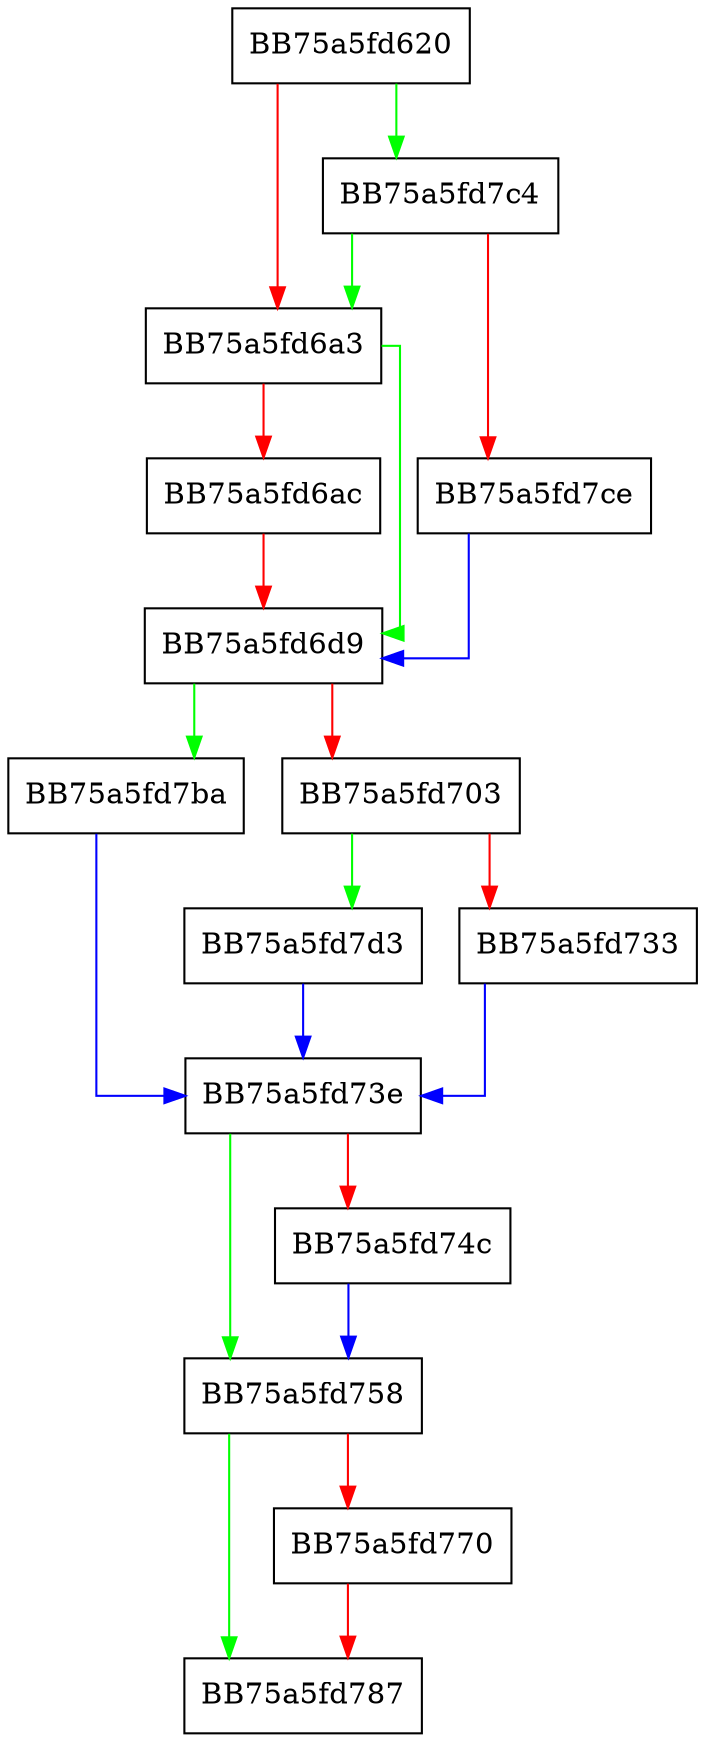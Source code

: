 digraph ADVAPI32_DLL_RegSetValueExW {
  node [shape="box"];
  graph [splines=ortho];
  BB75a5fd620 -> BB75a5fd7c4 [color="green"];
  BB75a5fd620 -> BB75a5fd6a3 [color="red"];
  BB75a5fd6a3 -> BB75a5fd6d9 [color="green"];
  BB75a5fd6a3 -> BB75a5fd6ac [color="red"];
  BB75a5fd6ac -> BB75a5fd6d9 [color="red"];
  BB75a5fd6d9 -> BB75a5fd7ba [color="green"];
  BB75a5fd6d9 -> BB75a5fd703 [color="red"];
  BB75a5fd703 -> BB75a5fd7d3 [color="green"];
  BB75a5fd703 -> BB75a5fd733 [color="red"];
  BB75a5fd733 -> BB75a5fd73e [color="blue"];
  BB75a5fd73e -> BB75a5fd758 [color="green"];
  BB75a5fd73e -> BB75a5fd74c [color="red"];
  BB75a5fd74c -> BB75a5fd758 [color="blue"];
  BB75a5fd758 -> BB75a5fd787 [color="green"];
  BB75a5fd758 -> BB75a5fd770 [color="red"];
  BB75a5fd770 -> BB75a5fd787 [color="red"];
  BB75a5fd7ba -> BB75a5fd73e [color="blue"];
  BB75a5fd7c4 -> BB75a5fd6a3 [color="green"];
  BB75a5fd7c4 -> BB75a5fd7ce [color="red"];
  BB75a5fd7ce -> BB75a5fd6d9 [color="blue"];
  BB75a5fd7d3 -> BB75a5fd73e [color="blue"];
}